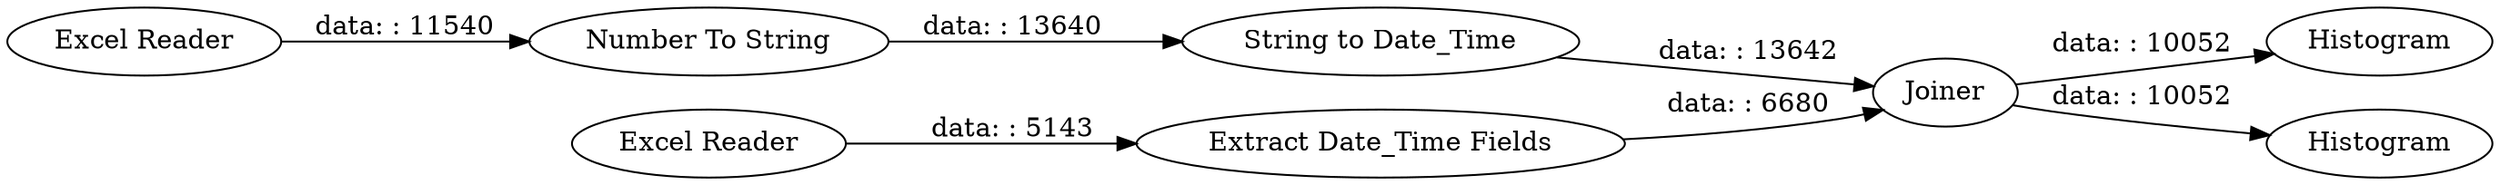 digraph {
	"4743510826365463718_78" [label=Joiner]
	"4743510826365463718_88" [label=Histogram]
	"4743510826365463718_77" [label="Excel Reader"]
	"4743510826365463718_80" [label="Excel Reader"]
	"4743510826365463718_79" [label="String to Date_Time"]
	"4743510826365463718_75" [label="Number To String"]
	"4743510826365463718_81" [label="Extract Date_Time Fields"]
	"4743510826365463718_89" [label=Histogram]
	"4743510826365463718_75" -> "4743510826365463718_79" [label="data: : 13640"]
	"4743510826365463718_77" -> "4743510826365463718_75" [label="data: : 11540"]
	"4743510826365463718_78" -> "4743510826365463718_89" [label="data: : 10052"]
	"4743510826365463718_81" -> "4743510826365463718_78" [label="data: : 6680"]
	"4743510826365463718_78" -> "4743510826365463718_88" [label="data: : 10052"]
	"4743510826365463718_79" -> "4743510826365463718_78" [label="data: : 13642"]
	"4743510826365463718_80" -> "4743510826365463718_81" [label="data: : 5143"]
	rankdir=LR
}
